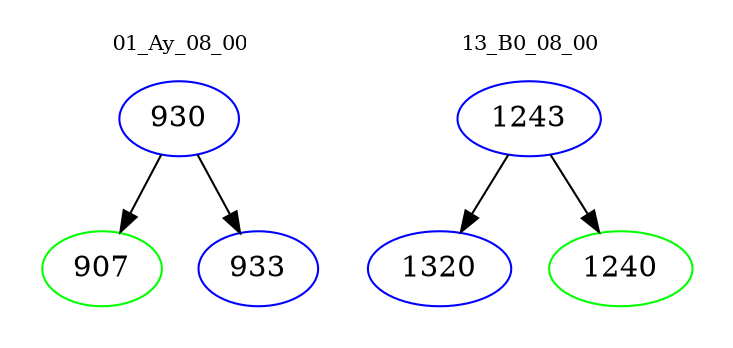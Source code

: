 digraph{
subgraph cluster_0 {
color = white
label = "01_Ay_08_00";
fontsize=10;
T0_930 [label="930", color="blue"]
T0_930 -> T0_907 [color="black"]
T0_907 [label="907", color="green"]
T0_930 -> T0_933 [color="black"]
T0_933 [label="933", color="blue"]
}
subgraph cluster_1 {
color = white
label = "13_B0_08_00";
fontsize=10;
T1_1243 [label="1243", color="blue"]
T1_1243 -> T1_1320 [color="black"]
T1_1320 [label="1320", color="blue"]
T1_1243 -> T1_1240 [color="black"]
T1_1240 [label="1240", color="green"]
}
}
